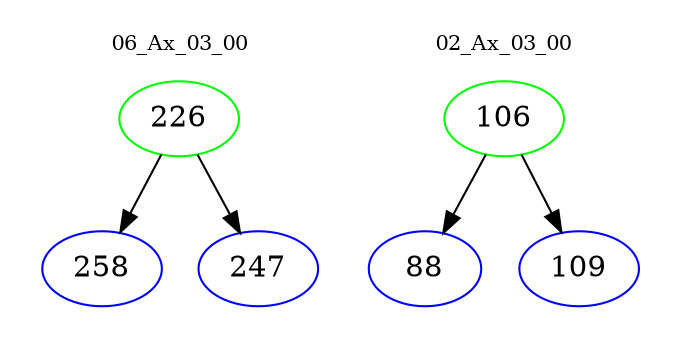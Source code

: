 digraph{
subgraph cluster_0 {
color = white
label = "06_Ax_03_00";
fontsize=10;
T0_226 [label="226", color="green"]
T0_226 -> T0_258 [color="black"]
T0_258 [label="258", color="blue"]
T0_226 -> T0_247 [color="black"]
T0_247 [label="247", color="blue"]
}
subgraph cluster_1 {
color = white
label = "02_Ax_03_00";
fontsize=10;
T1_106 [label="106", color="green"]
T1_106 -> T1_88 [color="black"]
T1_88 [label="88", color="blue"]
T1_106 -> T1_109 [color="black"]
T1_109 [label="109", color="blue"]
}
}
